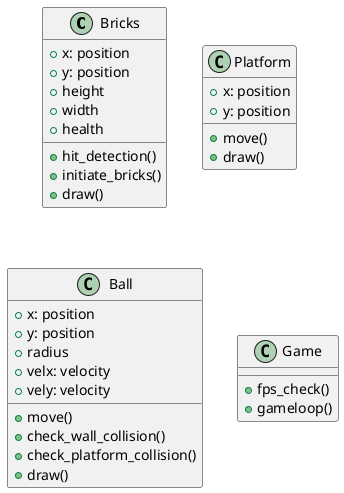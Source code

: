 




@startuml
class Bricks{
    + x: position
    + y: position
    + height
    + width
    + health
    + hit_detection()
    + initiate_bricks()
    + draw()
}

class Platform{
    + x: position
    + y: position
    + move()
    + draw()
}


class Ball{
    + x: position
    + y: position
    + radius
    + velx: velocity
    + vely: velocity
    + move()
    + check_wall_collision()
    + check_platform_collision()
    + draw()
}

class Game{
    + fps_check()
    + gameloop()
}



@enduml
